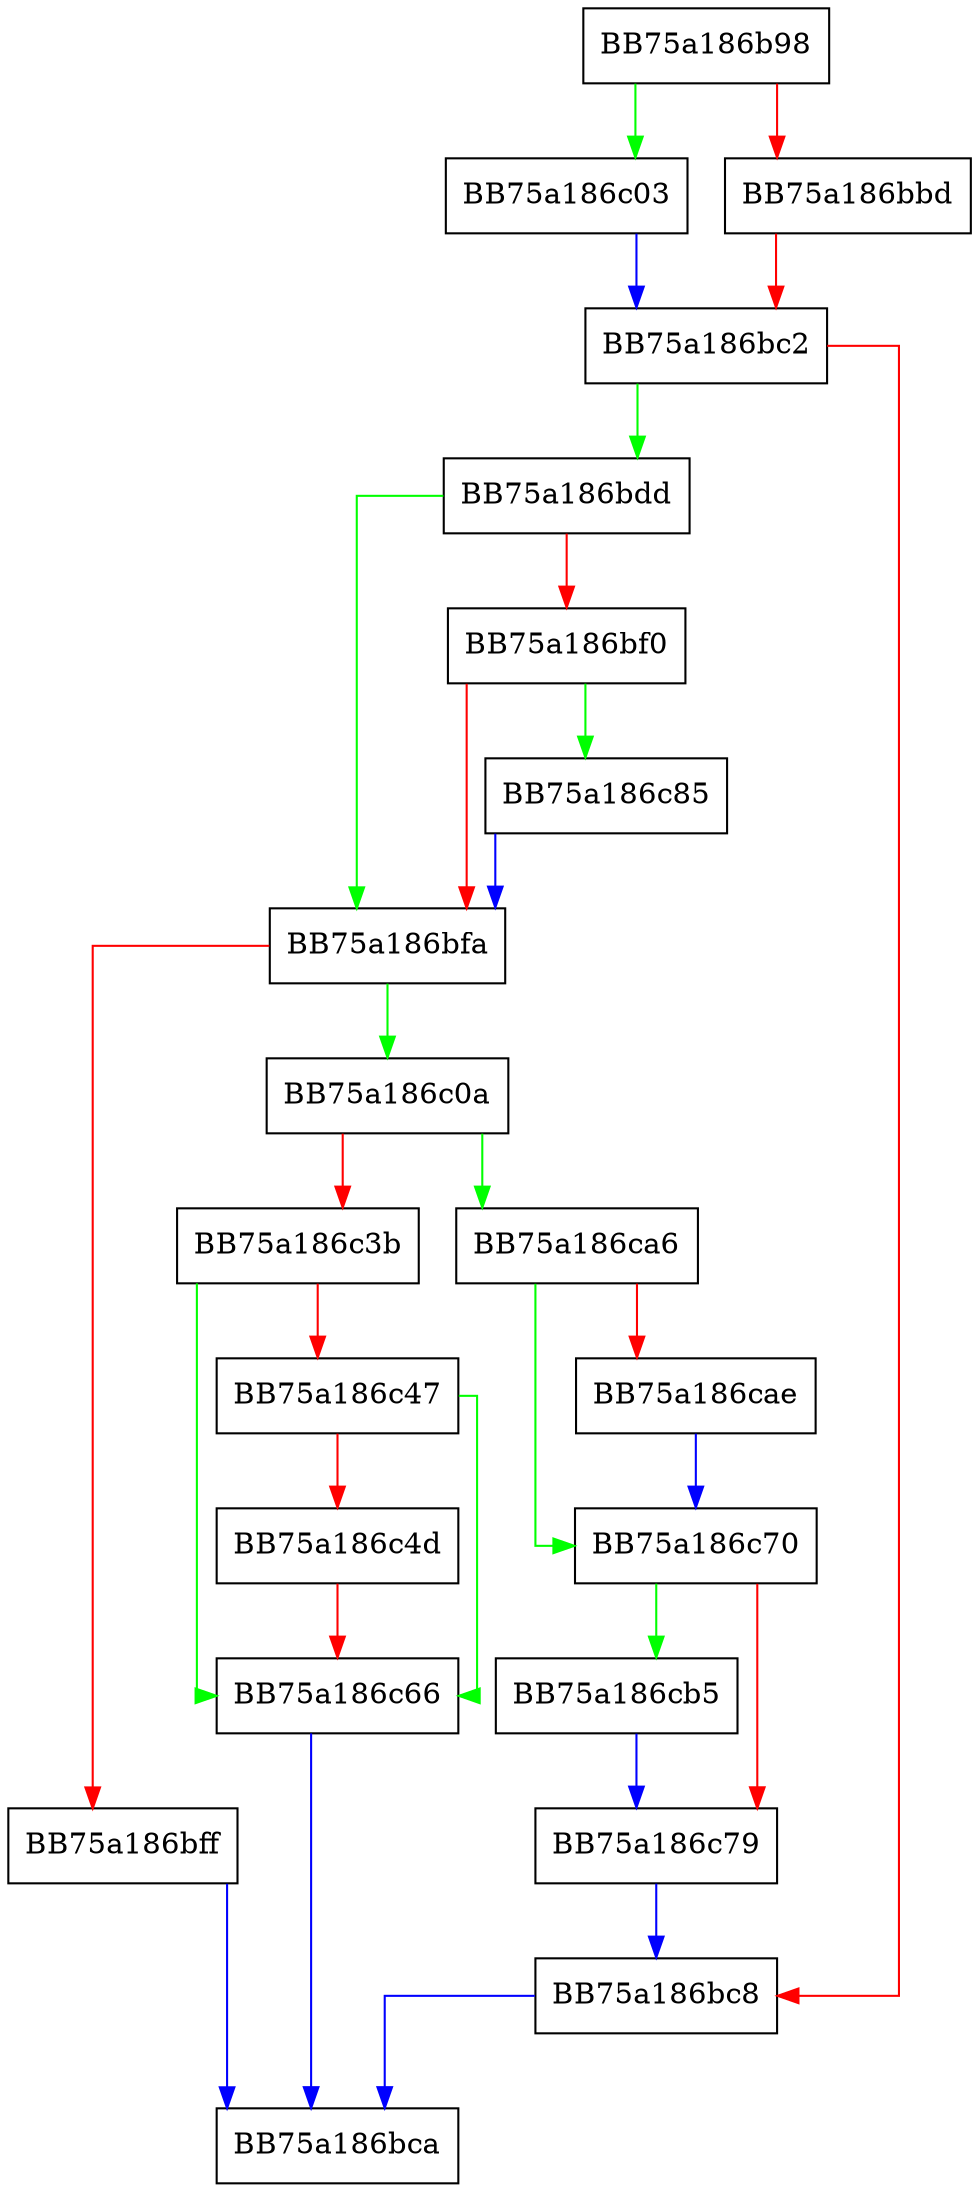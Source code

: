 digraph GetFileOperationPPID {
  node [shape="box"];
  graph [splines=ortho];
  BB75a186b98 -> BB75a186c03 [color="green"];
  BB75a186b98 -> BB75a186bbd [color="red"];
  BB75a186bbd -> BB75a186bc2 [color="red"];
  BB75a186bc2 -> BB75a186bdd [color="green"];
  BB75a186bc2 -> BB75a186bc8 [color="red"];
  BB75a186bc8 -> BB75a186bca [color="blue"];
  BB75a186bdd -> BB75a186bfa [color="green"];
  BB75a186bdd -> BB75a186bf0 [color="red"];
  BB75a186bf0 -> BB75a186c85 [color="green"];
  BB75a186bf0 -> BB75a186bfa [color="red"];
  BB75a186bfa -> BB75a186c0a [color="green"];
  BB75a186bfa -> BB75a186bff [color="red"];
  BB75a186bff -> BB75a186bca [color="blue"];
  BB75a186c03 -> BB75a186bc2 [color="blue"];
  BB75a186c0a -> BB75a186ca6 [color="green"];
  BB75a186c0a -> BB75a186c3b [color="red"];
  BB75a186c3b -> BB75a186c66 [color="green"];
  BB75a186c3b -> BB75a186c47 [color="red"];
  BB75a186c47 -> BB75a186c66 [color="green"];
  BB75a186c47 -> BB75a186c4d [color="red"];
  BB75a186c4d -> BB75a186c66 [color="red"];
  BB75a186c66 -> BB75a186bca [color="blue"];
  BB75a186c70 -> BB75a186cb5 [color="green"];
  BB75a186c70 -> BB75a186c79 [color="red"];
  BB75a186c79 -> BB75a186bc8 [color="blue"];
  BB75a186c85 -> BB75a186bfa [color="blue"];
  BB75a186ca6 -> BB75a186c70 [color="green"];
  BB75a186ca6 -> BB75a186cae [color="red"];
  BB75a186cae -> BB75a186c70 [color="blue"];
  BB75a186cb5 -> BB75a186c79 [color="blue"];
}